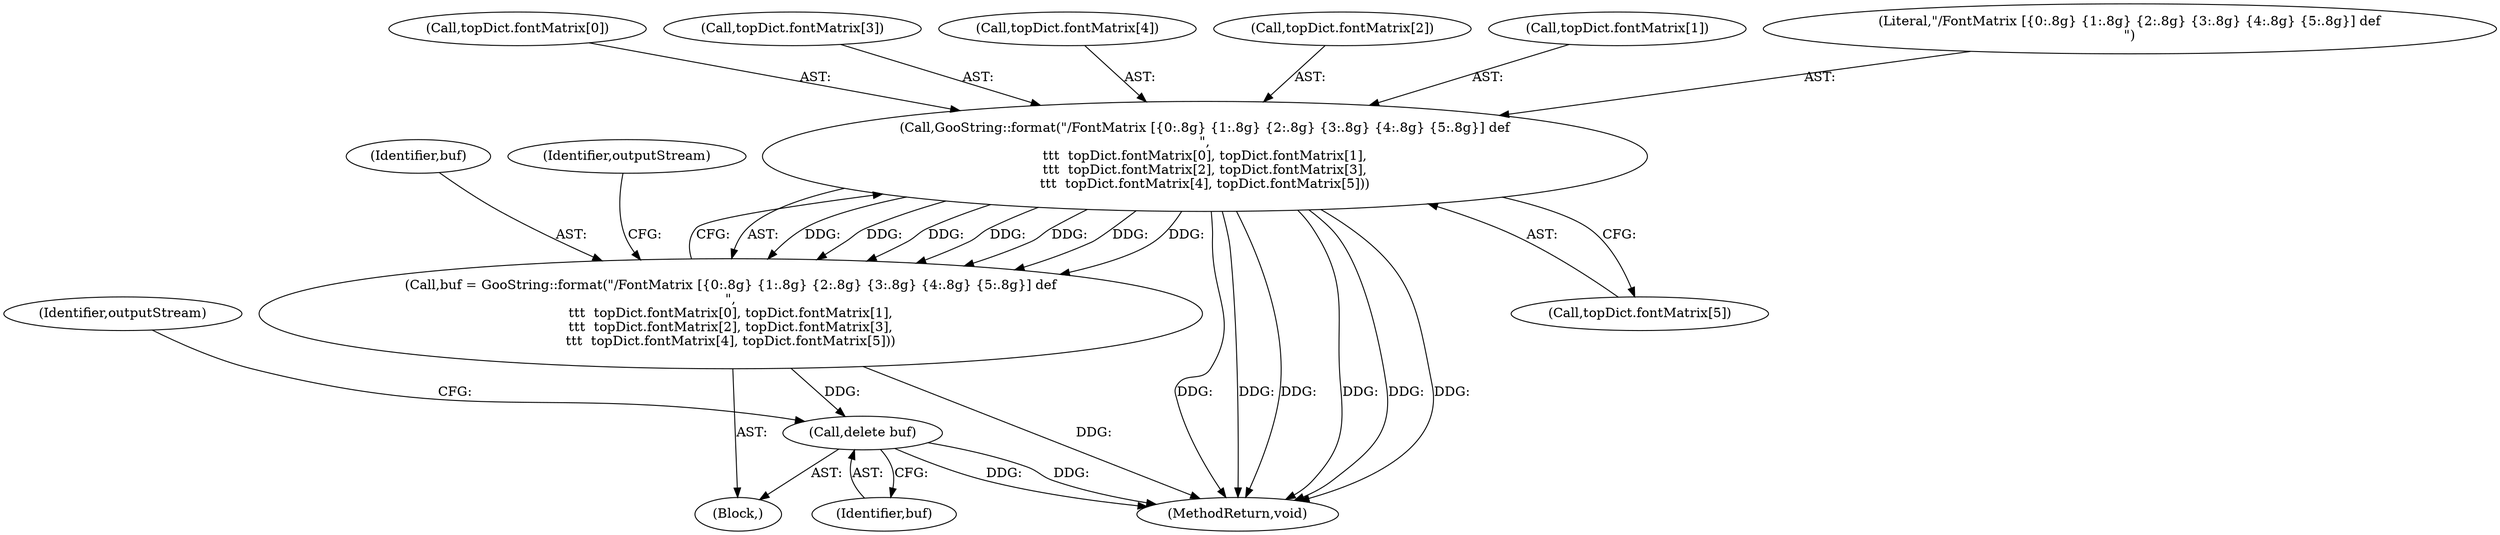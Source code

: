 digraph "0_poppler_da63c35549e8852a410946ab016a3f25ac701bdf@array" {
"1001348" [label="(Call,GooString::format(\"/FontMatrix [{0:.8g} {1:.8g} {2:.8g} {3:.8g} {4:.8g} {5:.8g}] def\n\",\n\t\t\t  topDict.fontMatrix[0], topDict.fontMatrix[1],\n\t\t\t  topDict.fontMatrix[2], topDict.fontMatrix[3],\n\t\t\t  topDict.fontMatrix[4], topDict.fontMatrix[5]))"];
"1001346" [label="(Call,buf = GooString::format(\"/FontMatrix [{0:.8g} {1:.8g} {2:.8g} {3:.8g} {4:.8g} {5:.8g}] def\n\",\n\t\t\t  topDict.fontMatrix[0], topDict.fontMatrix[1],\n\t\t\t  topDict.fontMatrix[2], topDict.fontMatrix[3],\n\t\t\t  topDict.fontMatrix[4], topDict.fontMatrix[5]))"];
"1001384" [label="(Call,delete buf)"];
"1001475" [label="(MethodReturn,void)"];
"1001375" [label="(Call,topDict.fontMatrix[5])"];
"1001345" [label="(Block,)"];
"1001346" [label="(Call,buf = GooString::format(\"/FontMatrix [{0:.8g} {1:.8g} {2:.8g} {3:.8g} {4:.8g} {5:.8g}] def\n\",\n\t\t\t  topDict.fontMatrix[0], topDict.fontMatrix[1],\n\t\t\t  topDict.fontMatrix[2], topDict.fontMatrix[3],\n\t\t\t  topDict.fontMatrix[4], topDict.fontMatrix[5]))"];
"1001393" [label="(Identifier,outputStream)"];
"1001350" [label="(Call,topDict.fontMatrix[0])"];
"1001347" [label="(Identifier,buf)"];
"1001384" [label="(Call,delete buf)"];
"1001365" [label="(Call,topDict.fontMatrix[3])"];
"1001381" [label="(Identifier,outputStream)"];
"1001370" [label="(Call,topDict.fontMatrix[4])"];
"1001360" [label="(Call,topDict.fontMatrix[2])"];
"1001348" [label="(Call,GooString::format(\"/FontMatrix [{0:.8g} {1:.8g} {2:.8g} {3:.8g} {4:.8g} {5:.8g}] def\n\",\n\t\t\t  topDict.fontMatrix[0], topDict.fontMatrix[1],\n\t\t\t  topDict.fontMatrix[2], topDict.fontMatrix[3],\n\t\t\t  topDict.fontMatrix[4], topDict.fontMatrix[5]))"];
"1001355" [label="(Call,topDict.fontMatrix[1])"];
"1001349" [label="(Literal,\"/FontMatrix [{0:.8g} {1:.8g} {2:.8g} {3:.8g} {4:.8g} {5:.8g}] def\n\")"];
"1001385" [label="(Identifier,buf)"];
"1001348" -> "1001346"  [label="AST: "];
"1001348" -> "1001375"  [label="CFG: "];
"1001349" -> "1001348"  [label="AST: "];
"1001350" -> "1001348"  [label="AST: "];
"1001355" -> "1001348"  [label="AST: "];
"1001360" -> "1001348"  [label="AST: "];
"1001365" -> "1001348"  [label="AST: "];
"1001370" -> "1001348"  [label="AST: "];
"1001375" -> "1001348"  [label="AST: "];
"1001346" -> "1001348"  [label="CFG: "];
"1001348" -> "1001475"  [label="DDG: "];
"1001348" -> "1001475"  [label="DDG: "];
"1001348" -> "1001475"  [label="DDG: "];
"1001348" -> "1001475"  [label="DDG: "];
"1001348" -> "1001475"  [label="DDG: "];
"1001348" -> "1001475"  [label="DDG: "];
"1001348" -> "1001346"  [label="DDG: "];
"1001348" -> "1001346"  [label="DDG: "];
"1001348" -> "1001346"  [label="DDG: "];
"1001348" -> "1001346"  [label="DDG: "];
"1001348" -> "1001346"  [label="DDG: "];
"1001348" -> "1001346"  [label="DDG: "];
"1001348" -> "1001346"  [label="DDG: "];
"1001346" -> "1001345"  [label="AST: "];
"1001347" -> "1001346"  [label="AST: "];
"1001381" -> "1001346"  [label="CFG: "];
"1001346" -> "1001475"  [label="DDG: "];
"1001346" -> "1001384"  [label="DDG: "];
"1001384" -> "1001345"  [label="AST: "];
"1001384" -> "1001385"  [label="CFG: "];
"1001385" -> "1001384"  [label="AST: "];
"1001393" -> "1001384"  [label="CFG: "];
"1001384" -> "1001475"  [label="DDG: "];
"1001384" -> "1001475"  [label="DDG: "];
}
